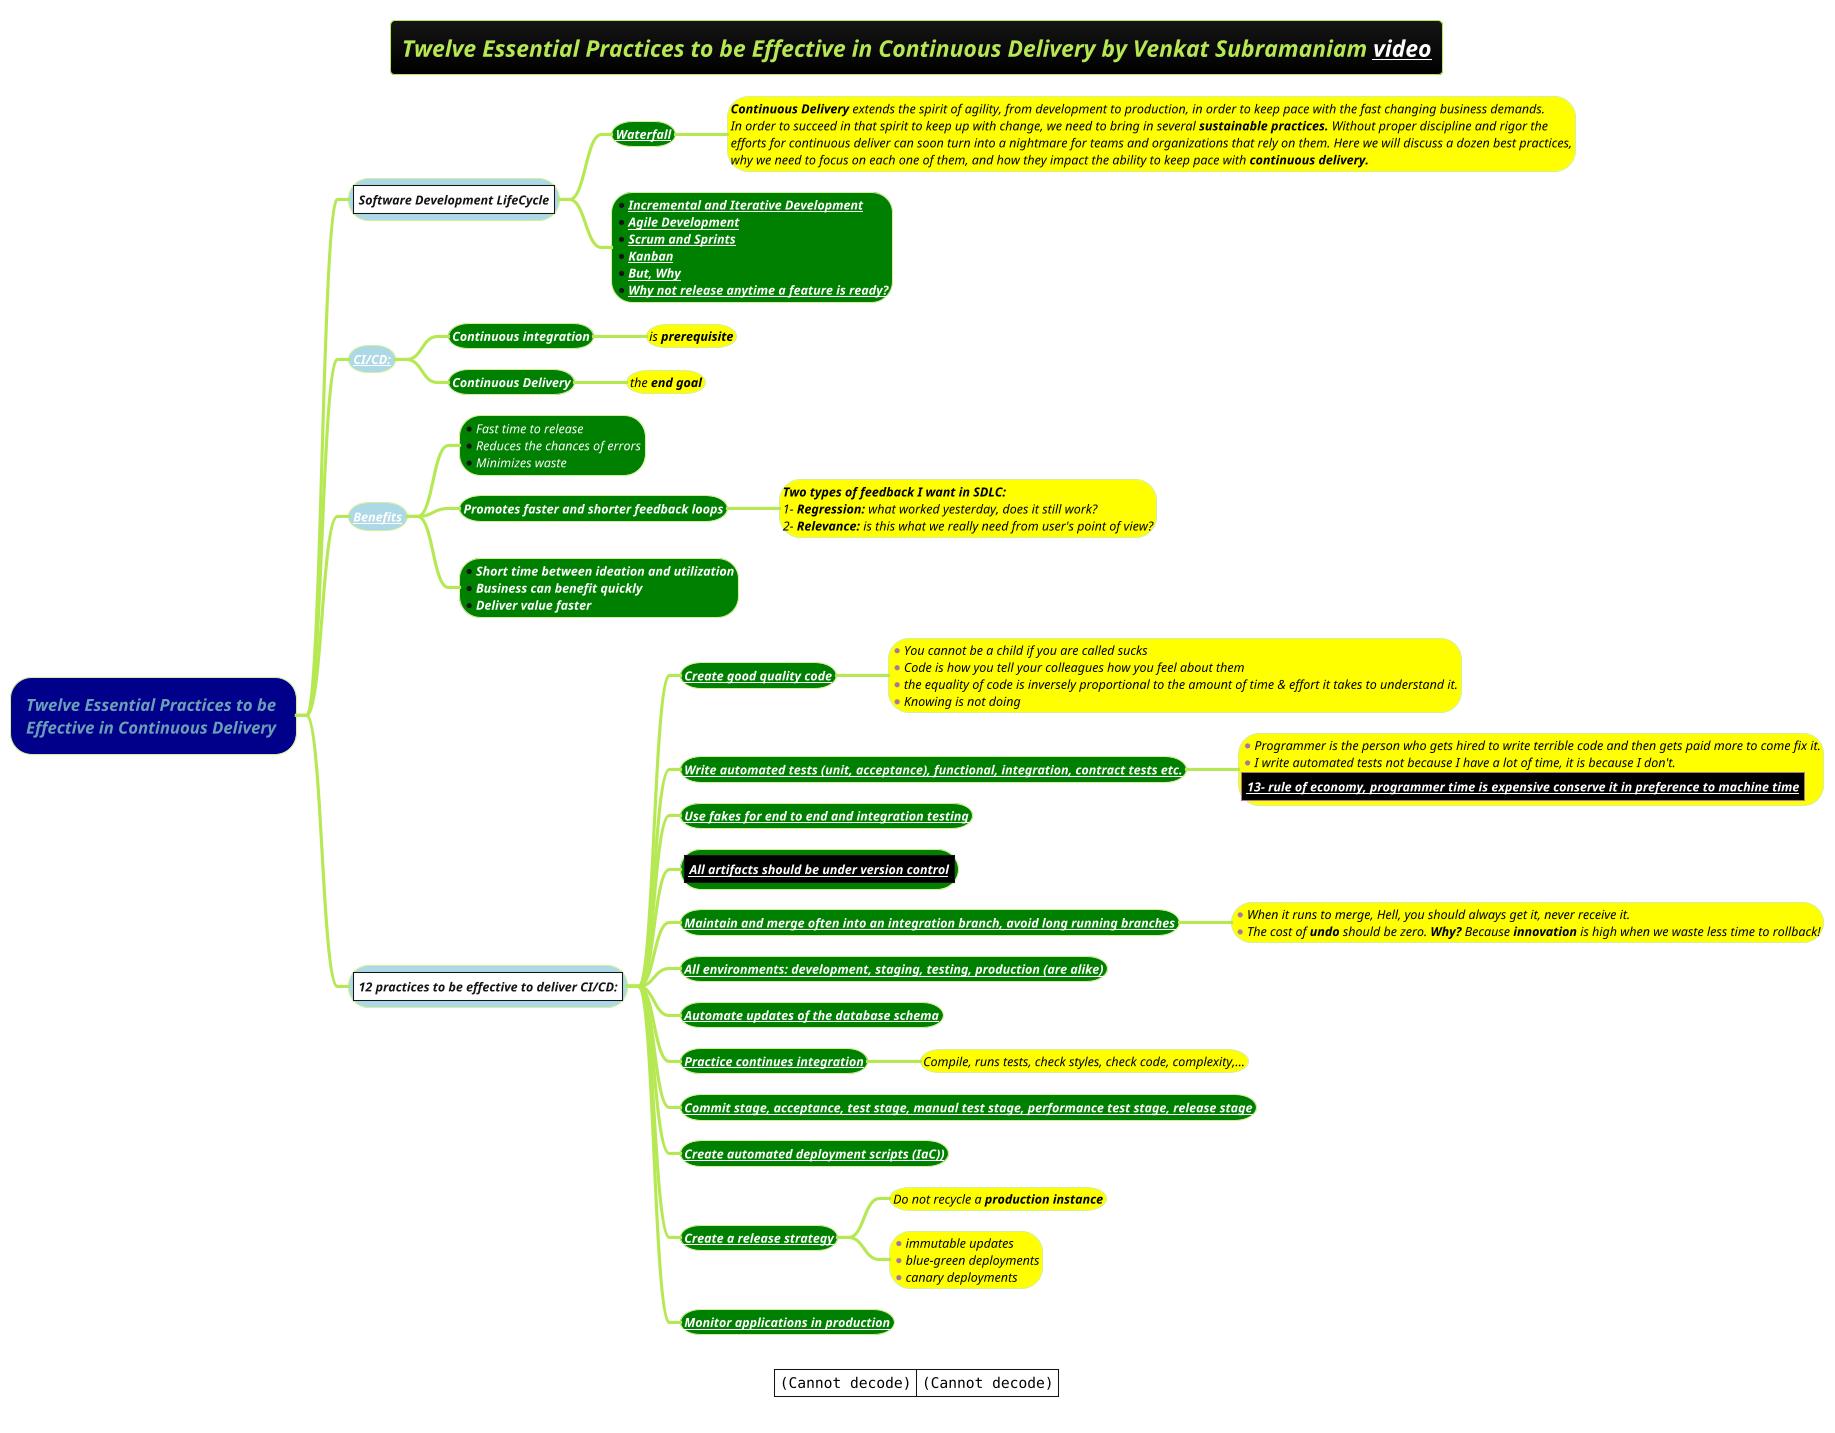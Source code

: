 @startmindmap
title = <i><size:18>Twelve Essential Practices to be Effective in Continuous Delivery by Venkat Subramaniam [[https://youtu.be/NI1T5qPL4mo?si=OXIL9YHEjfjFJRE5 video]]

caption |<img:images/img_970.png>|<img:images/img_0968.png>|
!theme hacker

*[#darkblue] <i>Twelve Essential Practices to be \n<i>Effective in Continuous Delivery

**[#lightblue] |<#white><i><size:12>Software Development LifeCycle|
***[#green] <b><i><size:12><color #white>[[docs/3-programming-languages/Venkat-Subramaniam/images/img_973.png Waterfall]]
****[#yellow]:<color #black><i><size:12>**Continuous Delivery** extends the spirit of agility, from development to production, in order to keep pace with the fast changing business demands.
<color #black><i><size:12>In order to succeed in that spirit to keep up with change, we need to bring in several **sustainable practices.** Without proper discipline and rigor the
<color #black><i><size:12>efforts for continuous deliver can soon turn into a nightmare for teams and organizations that rely on them. Here we will discuss a dozen best practices,
<color #black><i><size:12>why we need to focus on each one of them, and how they impact the ability to keep pace with <b>continuous delivery.;
***[#green]:*<b><i><size:12><color #white>[[docs/3-programming-languages/Venkat-Subramaniam/images/img_973.png Incremental and Iterative Development]]
*<b><i><size:12><color #white>[[docs/3-programming-languages/Venkat-Subramaniam/images/img_973.png Agile Development]]
*<b><i><size:12><color #white>[[docs/3-programming-languages/Venkat-Subramaniam/images/img_973.png Scrum and Sprints]]
*<b><i><size:12><color #white>[[docs/3-programming-languages/Venkat-Subramaniam/images/img_973.png Kanban]]
*<b><i><size:12><color #white>[[docs/3-programming-languages/Venkat-Subramaniam/images/img_973.png But, Why]]
*<b><i><size:12><color #white>[[docs/3-programming-languages/Venkat-Subramaniam/images/img_973.png Why not release anytime a feature is ready?]];
**[#lightblue] <i><size:12>[[docs/3-programming-languages/Venkat-Subramaniam/images/img_974.png CI/CD:]]
***[#green] <b><i><size:12><color #white>Continuous integration
****[#yellow] <i><size:12><color #black>is <b>prerequisite
***[#green] <b><i><size:12><color #white>Continuous Delivery
****[#yellow] <i><size:12><color #black>the <b>end goal
**[#lightblue] <i><size:12>[[docs/3-programming-languages/Venkat-Subramaniam/images/img_975.png Benefits]]
***[#green]:*<color #white><i><size:12>Fast time to release
*<color #white><i><size:12>Reduces the chances of errors
*<color #white><i><size:12>Minimizes waste;
***[#green] <color #white><i><size:12><b>Promotes faster and shorter feedback loops
****[#yellow]:<color #black><i><size:12><b>Two types of feedback I want in SDLC:
<color #black><i><size:12>1- **Regression:** what worked yesterday, does it still work?
<color #black><i><size:12>2- **Relevance:** is this what we really need from user's point of view?;
***[#green]:*<color #white><i><size:12><b>Short time between ideation and utilization
*<color #white><i><size:12><b>Business can benefit quickly
*<color #white><i><size:12><b>Deliver value faster;
**[#lightblue] |<#white><i><size:12>12 practices to be effective to deliver CI/CD:|
***[#green] <color #white><i><size:12><b>[[docs/3-programming-languages/Venkat-Subramaniam/images/img_976.png Create good quality code]]
****[#yellow]:*<color #black><i><size:12>You cannot be a child if you are called sucks
*<color #black><i><size:12>Code is how you tell your colleagues how you feel about them
*<color #black><i><size:12>the equality of code is inversely proportional to the amount of time & effort it takes to understand it.
*<color #black><i><size:12>Knowing is not doing;
***[#green] <color #white><i><size:12><b>[[docs/3-programming-languages/Venkat-Subramaniam/images/img_977.png Write automated tests (unit, acceptance), functional, integration, contract tests etc.]]
****[#yellow]:*<color #black><i><size:12>Programmer is the person who gets hired to write terrible code and then gets paid more to come fix it.
*<color #black><i><size:12>I write automated tests not because I have a lot of time, it is because I don't.
|<#black><b><color #black><i><size:12>[[docs/3-programming-languages/Venkat-Subramaniam/images/img_716.png 13- rule of economy, programmer time is expensive conserve it in preference to machine time]]|;
***[#green] <color #white><i><size:12><b>[[docs/3-programming-languages/Venkat-Subramaniam/images/img_978.png Use fakes for end to end and integration testing]]
***[#green] |<#black><color #white><i><size:12><b>[[docs/3-programming-languages/Venkat-Subramaniam/images/img_979.png All artifacts should be under version control]]|
***[#green] <color #white><i><size:12><b>[[docs/3-programming-languages/Venkat-Subramaniam/images/img_980.png Maintain and merge often into an integration branch, avoid long running branches]]
****[#yellow]:*<color #black><i><size:12>When it runs to merge, Hell, you should always get it, never receive it.
*<color #black><i><size:12>The cost of **undo** should be zero. **Why?** Because **innovation** is high when we waste less time to rollback!;
***[#green] <color #white><i><size:12><b>[[docs/3-programming-languages/Venkat-Subramaniam/images/img_981.png All environments: development, staging, testing, production (are alike)]]
***[#green] <color #white><i><size:12><b>[[docs/3-programming-languages/Venkat-Subramaniam/images/img_981.png Automate updates of the database schema]]
***[#green] <color #white><i><size:12><b>[[docs/3-programming-languages/Venkat-Subramaniam/images/img_981.png Practice continues integration]]
****[#yellow] <color #black><i><size:12>Compile, runs tests, check styles, check code, complexity,...
***[#green] <color #white><i><size:12><b>[[docs/3-programming-languages/Venkat-Subramaniam/images/img_982.png Commit stage, acceptance, test stage, manual test stage, performance test stage, release stage]]
***[#green] <color #white><i><size:12><b>[[docs/3-programming-languages/Venkat-Subramaniam/images/img_982.png Create automated deployment scripts (IaC))]]
***[#green] <color #white><i><size:12><b>[[docs/3-programming-languages/Venkat-Subramaniam/images/img_982.png Create a release strategy]]
****[#yellow] <color #black><i><size:12>Do not recycle a <b>production instance
****[#yellow]:*<color #black><i><size:12>immutable updates
*<color #black><i><size:12>blue-green deployments
*<color #black><i><size:12>canary deployments;
***[#green] <color #white><i><size:12><b>[[docs/3-programming-languages/Venkat-Subramaniam/images/img_982.png Monitor applications in production]]

@endmindmap

